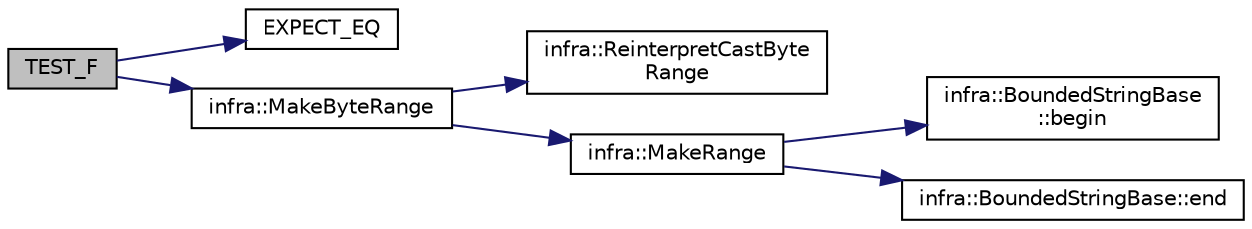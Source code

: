 digraph "TEST_F"
{
 // INTERACTIVE_SVG=YES
  edge [fontname="Helvetica",fontsize="10",labelfontname="Helvetica",labelfontsize="10"];
  node [fontname="Helvetica",fontsize="10",shape=record];
  rankdir="LR";
  Node97 [label="TEST_F",height=0.2,width=0.4,color="black", fillcolor="grey75", style="filled", fontcolor="black"];
  Node97 -> Node98 [color="midnightblue",fontsize="10",style="solid",fontname="Helvetica"];
  Node98 [label="EXPECT_EQ",height=0.2,width=0.4,color="black", fillcolor="white", style="filled",URL="$d6/def/_test_json_8cpp.html#a82745227e2f0a8edbb4ae630d88a8e86"];
  Node97 -> Node99 [color="midnightblue",fontsize="10",style="solid",fontname="Helvetica"];
  Node99 [label="infra::MakeByteRange",height=0.2,width=0.4,color="black", fillcolor="white", style="filled",URL="$d0/de3/namespaceinfra.html#ae4478bf95f90ceb679642cb4180f205f"];
  Node99 -> Node100 [color="midnightblue",fontsize="10",style="solid",fontname="Helvetica"];
  Node100 [label="infra::ReinterpretCastByte\lRange",height=0.2,width=0.4,color="black", fillcolor="white", style="filled",URL="$d0/de3/namespaceinfra.html#a74203fdf2e029d2667c7e4925092cc9a"];
  Node99 -> Node101 [color="midnightblue",fontsize="10",style="solid",fontname="Helvetica"];
  Node101 [label="infra::MakeRange",height=0.2,width=0.4,color="black", fillcolor="white", style="filled",URL="$d0/de3/namespaceinfra.html#afe38b7d4318537de2f28b244211c4275"];
  Node101 -> Node102 [color="midnightblue",fontsize="10",style="solid",fontname="Helvetica"];
  Node102 [label="infra::BoundedStringBase\l::begin",height=0.2,width=0.4,color="black", fillcolor="white", style="filled",URL="$d1/d2a/classinfra_1_1_bounded_string_base.html#aef23e4250cad2fdc69ccc39f68734233"];
  Node101 -> Node103 [color="midnightblue",fontsize="10",style="solid",fontname="Helvetica"];
  Node103 [label="infra::BoundedStringBase::end",height=0.2,width=0.4,color="black", fillcolor="white", style="filled",URL="$d1/d2a/classinfra_1_1_bounded_string_base.html#af5021f1ea3898146d0a55c2895f07dbf"];
}
